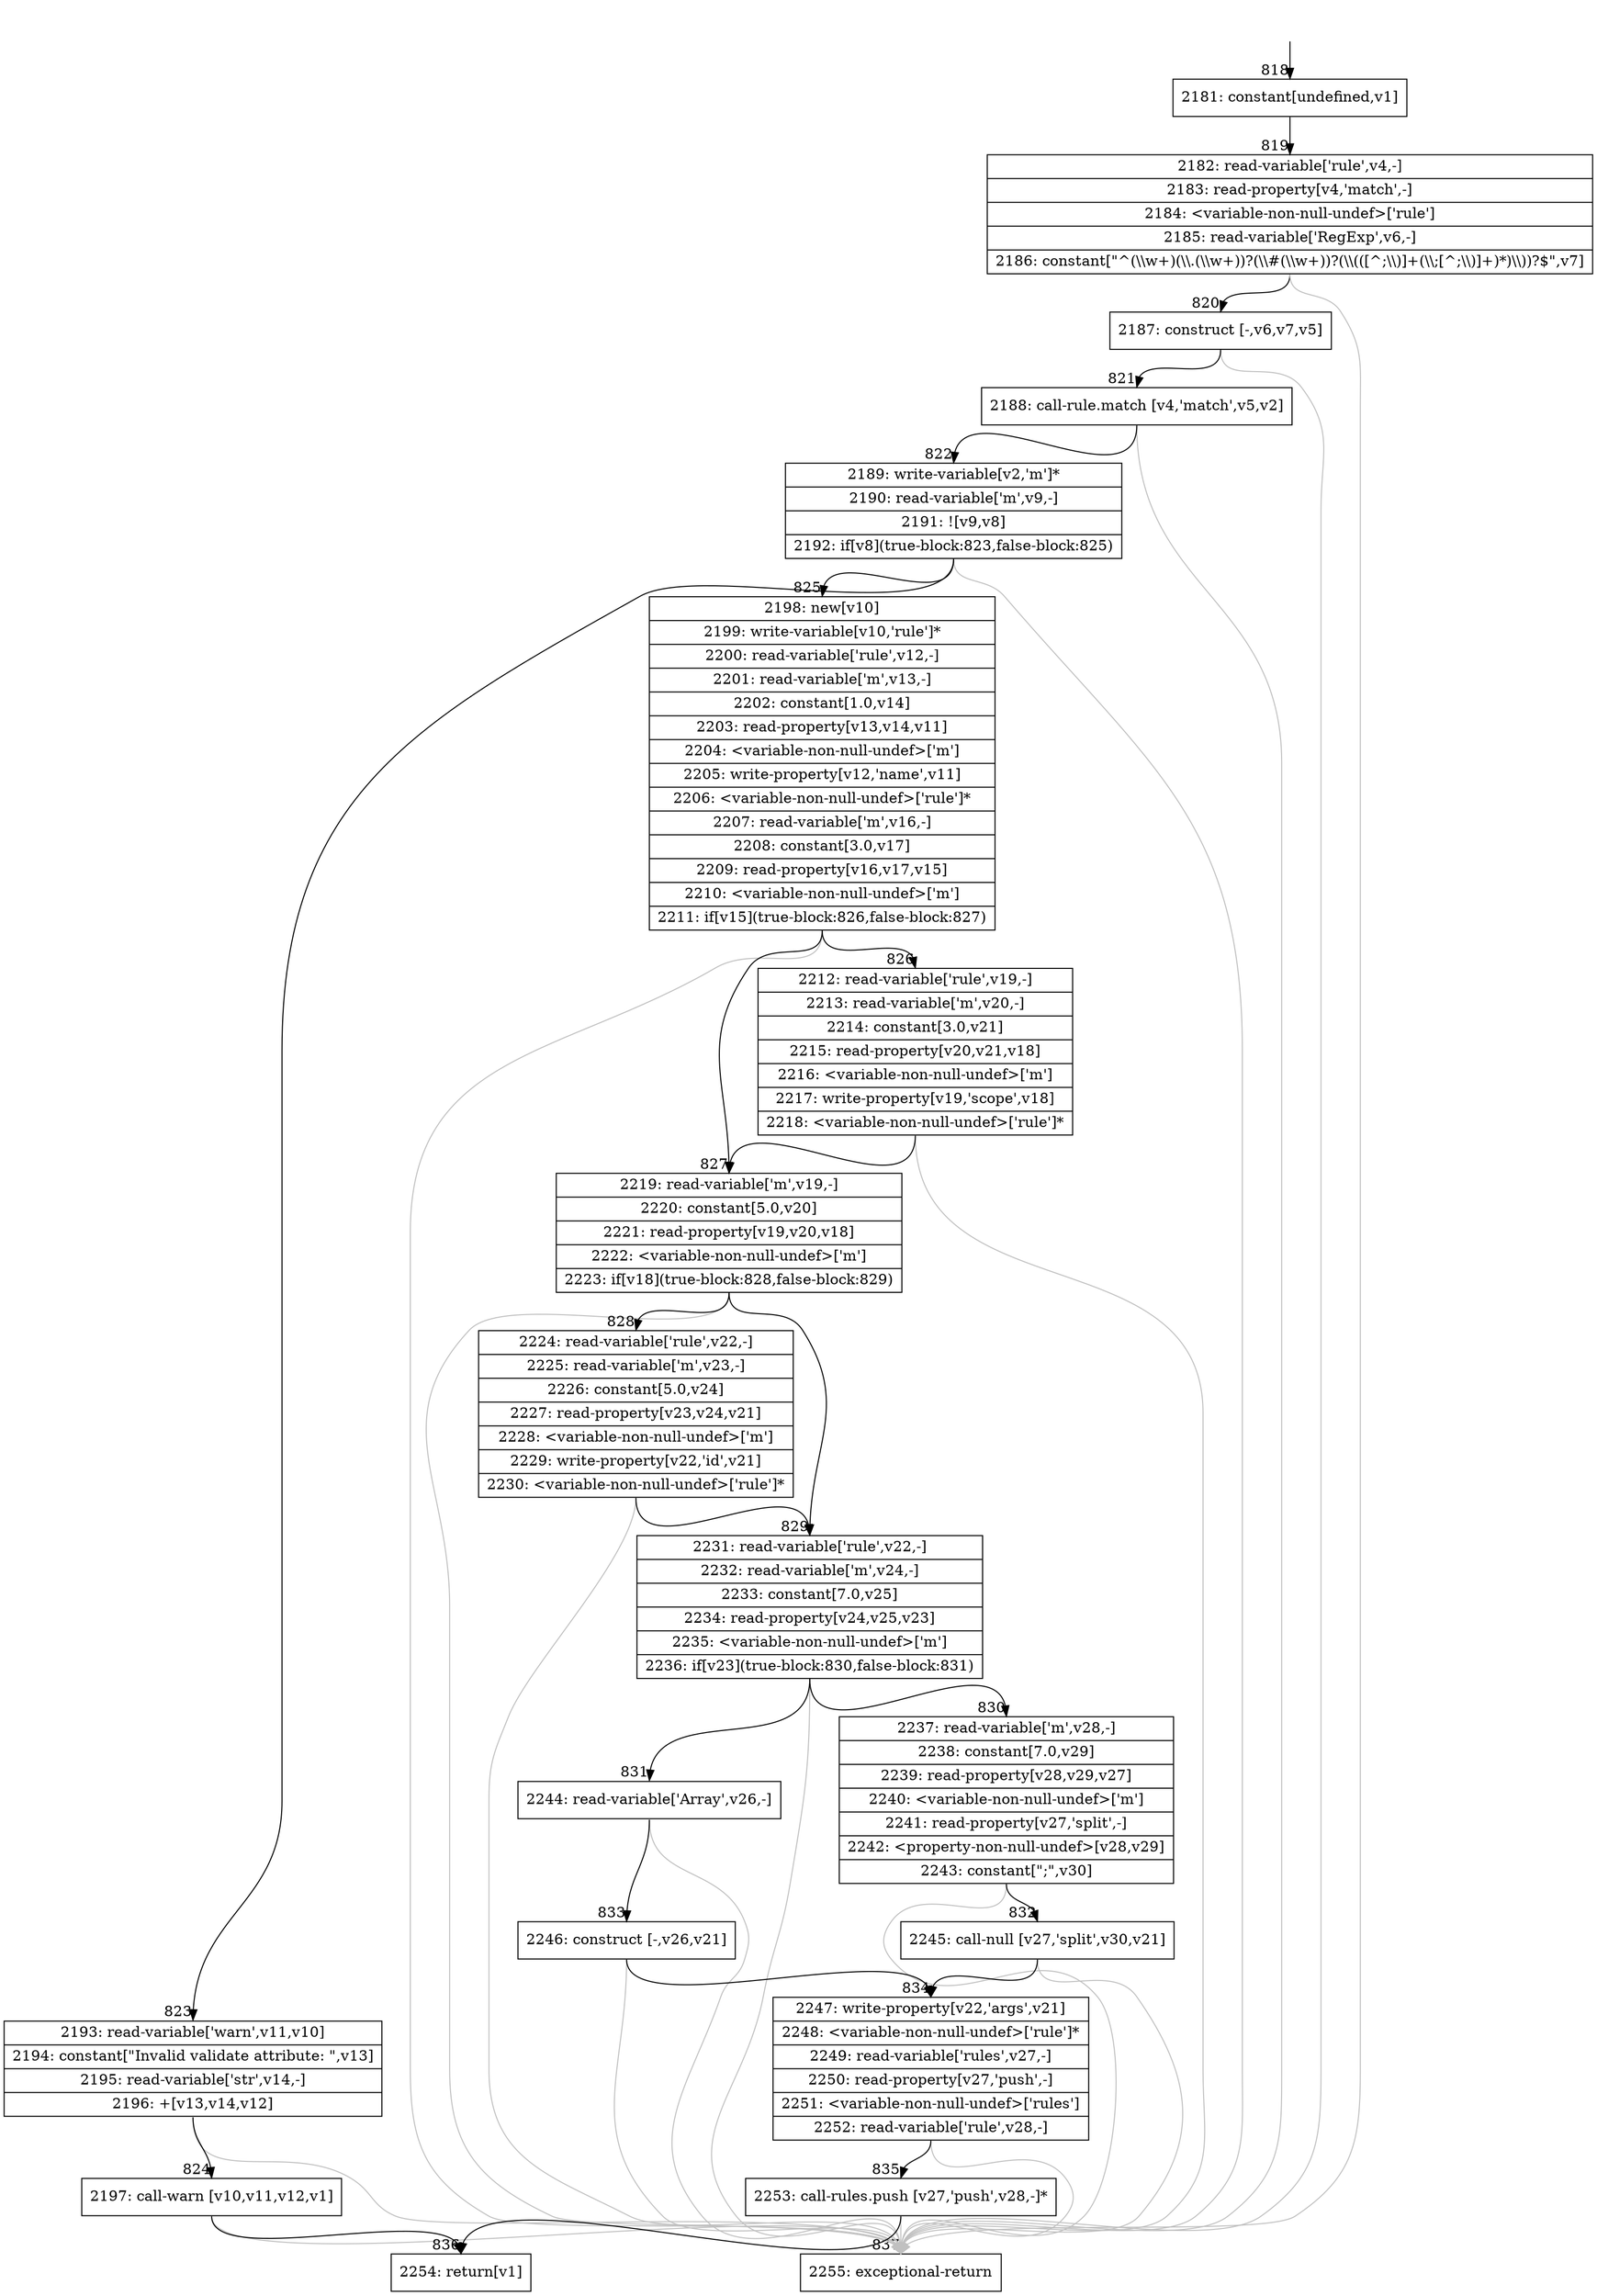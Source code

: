 digraph {
rankdir="TD"
BB_entry83[shape=none,label=""];
BB_entry83 -> BB818 [tailport=s, headport=n, headlabel="    818"]
BB818 [shape=record label="{2181: constant[undefined,v1]}" ] 
BB818 -> BB819 [tailport=s, headport=n, headlabel="      819"]
BB819 [shape=record label="{2182: read-variable['rule',v4,-]|2183: read-property[v4,'match',-]|2184: \<variable-non-null-undef\>['rule']|2185: read-variable['RegExp',v6,-]|2186: constant[\"^(\\\\w+)(\\\\.(\\\\w+))?(\\\\#(\\\\w+))?(\\\\(([^;\\\\)]+(\\\\;[^;\\\\)]+)*)\\\\))?$\",v7]}" ] 
BB819 -> BB820 [tailport=s, headport=n, headlabel="      820"]
BB819 -> BB837 [tailport=s, headport=n, color=gray, headlabel="      837"]
BB820 [shape=record label="{2187: construct [-,v6,v7,v5]}" ] 
BB820 -> BB821 [tailport=s, headport=n, headlabel="      821"]
BB820 -> BB837 [tailport=s, headport=n, color=gray]
BB821 [shape=record label="{2188: call-rule.match [v4,'match',v5,v2]}" ] 
BB821 -> BB822 [tailport=s, headport=n, headlabel="      822"]
BB821 -> BB837 [tailport=s, headport=n, color=gray]
BB822 [shape=record label="{2189: write-variable[v2,'m']*|2190: read-variable['m',v9,-]|2191: ![v9,v8]|2192: if[v8](true-block:823,false-block:825)}" ] 
BB822 -> BB823 [tailport=s, headport=n, headlabel="      823"]
BB822 -> BB825 [tailport=s, headport=n, headlabel="      825"]
BB822 -> BB837 [tailport=s, headport=n, color=gray]
BB823 [shape=record label="{2193: read-variable['warn',v11,v10]|2194: constant[\"Invalid validate attribute: \",v13]|2195: read-variable['str',v14,-]|2196: +[v13,v14,v12]}" ] 
BB823 -> BB824 [tailport=s, headport=n, headlabel="      824"]
BB823 -> BB837 [tailport=s, headport=n, color=gray]
BB824 [shape=record label="{2197: call-warn [v10,v11,v12,v1]}" ] 
BB824 -> BB836 [tailport=s, headport=n, headlabel="      836"]
BB824 -> BB837 [tailport=s, headport=n, color=gray]
BB825 [shape=record label="{2198: new[v10]|2199: write-variable[v10,'rule']*|2200: read-variable['rule',v12,-]|2201: read-variable['m',v13,-]|2202: constant[1.0,v14]|2203: read-property[v13,v14,v11]|2204: \<variable-non-null-undef\>['m']|2205: write-property[v12,'name',v11]|2206: \<variable-non-null-undef\>['rule']*|2207: read-variable['m',v16,-]|2208: constant[3.0,v17]|2209: read-property[v16,v17,v15]|2210: \<variable-non-null-undef\>['m']|2211: if[v15](true-block:826,false-block:827)}" ] 
BB825 -> BB826 [tailport=s, headport=n, headlabel="      826"]
BB825 -> BB827 [tailport=s, headport=n, headlabel="      827"]
BB825 -> BB837 [tailport=s, headport=n, color=gray]
BB826 [shape=record label="{2212: read-variable['rule',v19,-]|2213: read-variable['m',v20,-]|2214: constant[3.0,v21]|2215: read-property[v20,v21,v18]|2216: \<variable-non-null-undef\>['m']|2217: write-property[v19,'scope',v18]|2218: \<variable-non-null-undef\>['rule']*}" ] 
BB826 -> BB827 [tailport=s, headport=n]
BB826 -> BB837 [tailport=s, headport=n, color=gray]
BB827 [shape=record label="{2219: read-variable['m',v19,-]|2220: constant[5.0,v20]|2221: read-property[v19,v20,v18]|2222: \<variable-non-null-undef\>['m']|2223: if[v18](true-block:828,false-block:829)}" ] 
BB827 -> BB828 [tailport=s, headport=n, headlabel="      828"]
BB827 -> BB829 [tailport=s, headport=n, headlabel="      829"]
BB827 -> BB837 [tailport=s, headport=n, color=gray]
BB828 [shape=record label="{2224: read-variable['rule',v22,-]|2225: read-variable['m',v23,-]|2226: constant[5.0,v24]|2227: read-property[v23,v24,v21]|2228: \<variable-non-null-undef\>['m']|2229: write-property[v22,'id',v21]|2230: \<variable-non-null-undef\>['rule']*}" ] 
BB828 -> BB829 [tailport=s, headport=n]
BB828 -> BB837 [tailport=s, headport=n, color=gray]
BB829 [shape=record label="{2231: read-variable['rule',v22,-]|2232: read-variable['m',v24,-]|2233: constant[7.0,v25]|2234: read-property[v24,v25,v23]|2235: \<variable-non-null-undef\>['m']|2236: if[v23](true-block:830,false-block:831)}" ] 
BB829 -> BB830 [tailport=s, headport=n, headlabel="      830"]
BB829 -> BB831 [tailport=s, headport=n, headlabel="      831"]
BB829 -> BB837 [tailport=s, headport=n, color=gray]
BB830 [shape=record label="{2237: read-variable['m',v28,-]|2238: constant[7.0,v29]|2239: read-property[v28,v29,v27]|2240: \<variable-non-null-undef\>['m']|2241: read-property[v27,'split',-]|2242: \<property-non-null-undef\>[v28,v29]|2243: constant[\";\",v30]}" ] 
BB830 -> BB832 [tailport=s, headport=n, headlabel="      832"]
BB830 -> BB837 [tailport=s, headport=n, color=gray]
BB831 [shape=record label="{2244: read-variable['Array',v26,-]}" ] 
BB831 -> BB833 [tailport=s, headport=n, headlabel="      833"]
BB831 -> BB837 [tailport=s, headport=n, color=gray]
BB832 [shape=record label="{2245: call-null [v27,'split',v30,v21]}" ] 
BB832 -> BB834 [tailport=s, headport=n, headlabel="      834"]
BB832 -> BB837 [tailport=s, headport=n, color=gray]
BB833 [shape=record label="{2246: construct [-,v26,v21]}" ] 
BB833 -> BB834 [tailport=s, headport=n]
BB833 -> BB837 [tailport=s, headport=n, color=gray]
BB834 [shape=record label="{2247: write-property[v22,'args',v21]|2248: \<variable-non-null-undef\>['rule']*|2249: read-variable['rules',v27,-]|2250: read-property[v27,'push',-]|2251: \<variable-non-null-undef\>['rules']|2252: read-variable['rule',v28,-]}" ] 
BB834 -> BB835 [tailport=s, headport=n, headlabel="      835"]
BB834 -> BB837 [tailport=s, headport=n, color=gray]
BB835 [shape=record label="{2253: call-rules.push [v27,'push',v28,-]*}" ] 
BB835 -> BB836 [tailport=s, headport=n]
BB835 -> BB837 [tailport=s, headport=n, color=gray]
BB836 [shape=record label="{2254: return[v1]}" ] 
BB837 [shape=record label="{2255: exceptional-return}" ] 
//#$~ 731
}
